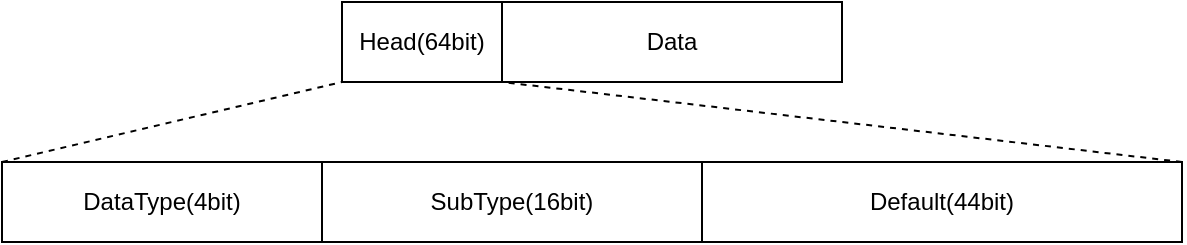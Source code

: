 <mxfile version="24.0.5" type="github">
  <diagram name="第 1 页" id="LsnD8-VomTxzoIUvUdtn">
    <mxGraphModel dx="659" dy="335" grid="1" gridSize="10" guides="1" tooltips="1" connect="1" arrows="1" fold="1" page="1" pageScale="1" pageWidth="827" pageHeight="1169" math="0" shadow="0">
      <root>
        <mxCell id="0" />
        <mxCell id="1" parent="0" />
        <mxCell id="6rBBKJ598IntfDfWMGEn-27" value="DataType(4bit)" style="rounded=0;whiteSpace=wrap;html=1;" parent="1" vertex="1">
          <mxGeometry x="60" y="410" width="160" height="40" as="geometry" />
        </mxCell>
        <mxCell id="6rBBKJ598IntfDfWMGEn-28" value="" style="endArrow=none;dashed=1;html=1;rounded=0;entryX=0;entryY=1;entryDx=0;entryDy=0;exitX=0;exitY=0;exitDx=0;exitDy=0;" parent="1" source="6rBBKJ598IntfDfWMGEn-27" target="6rBBKJ598IntfDfWMGEn-36" edge="1">
          <mxGeometry width="50" height="50" relative="1" as="geometry">
            <mxPoint x="-50" y="420" as="sourcePoint" />
            <mxPoint x="130.0" y="370" as="targetPoint" />
          </mxGeometry>
        </mxCell>
        <mxCell id="6rBBKJ598IntfDfWMGEn-30" value="" style="endArrow=none;dashed=1;html=1;rounded=0;entryX=1;entryY=1;entryDx=0;entryDy=0;exitX=1;exitY=0;exitDx=0;exitDy=0;" parent="1" source="6rBBKJ598IntfDfWMGEn-38" target="6rBBKJ598IntfDfWMGEn-36" edge="1">
          <mxGeometry width="50" height="50" relative="1" as="geometry">
            <mxPoint x="560" y="400" as="sourcePoint" />
            <mxPoint x="210" y="370" as="targetPoint" />
          </mxGeometry>
        </mxCell>
        <mxCell id="6rBBKJ598IntfDfWMGEn-31" value="SubType(16bit)" style="rounded=0;whiteSpace=wrap;html=1;" parent="1" vertex="1">
          <mxGeometry x="220" y="410" width="190" height="40" as="geometry" />
        </mxCell>
        <mxCell id="6rBBKJ598IntfDfWMGEn-36" value="Head(64bit)" style="rounded=0;whiteSpace=wrap;html=1;" parent="1" vertex="1">
          <mxGeometry x="230" y="330" width="80" height="40" as="geometry" />
        </mxCell>
        <mxCell id="6rBBKJ598IntfDfWMGEn-37" value="Data" style="rounded=0;whiteSpace=wrap;html=1;" parent="1" vertex="1">
          <mxGeometry x="310" y="330" width="170" height="40" as="geometry" />
        </mxCell>
        <mxCell id="6rBBKJ598IntfDfWMGEn-38" value="Default(44bit)" style="rounded=0;whiteSpace=wrap;html=1;" parent="1" vertex="1">
          <mxGeometry x="410" y="410" width="240" height="40" as="geometry" />
        </mxCell>
      </root>
    </mxGraphModel>
  </diagram>
</mxfile>
